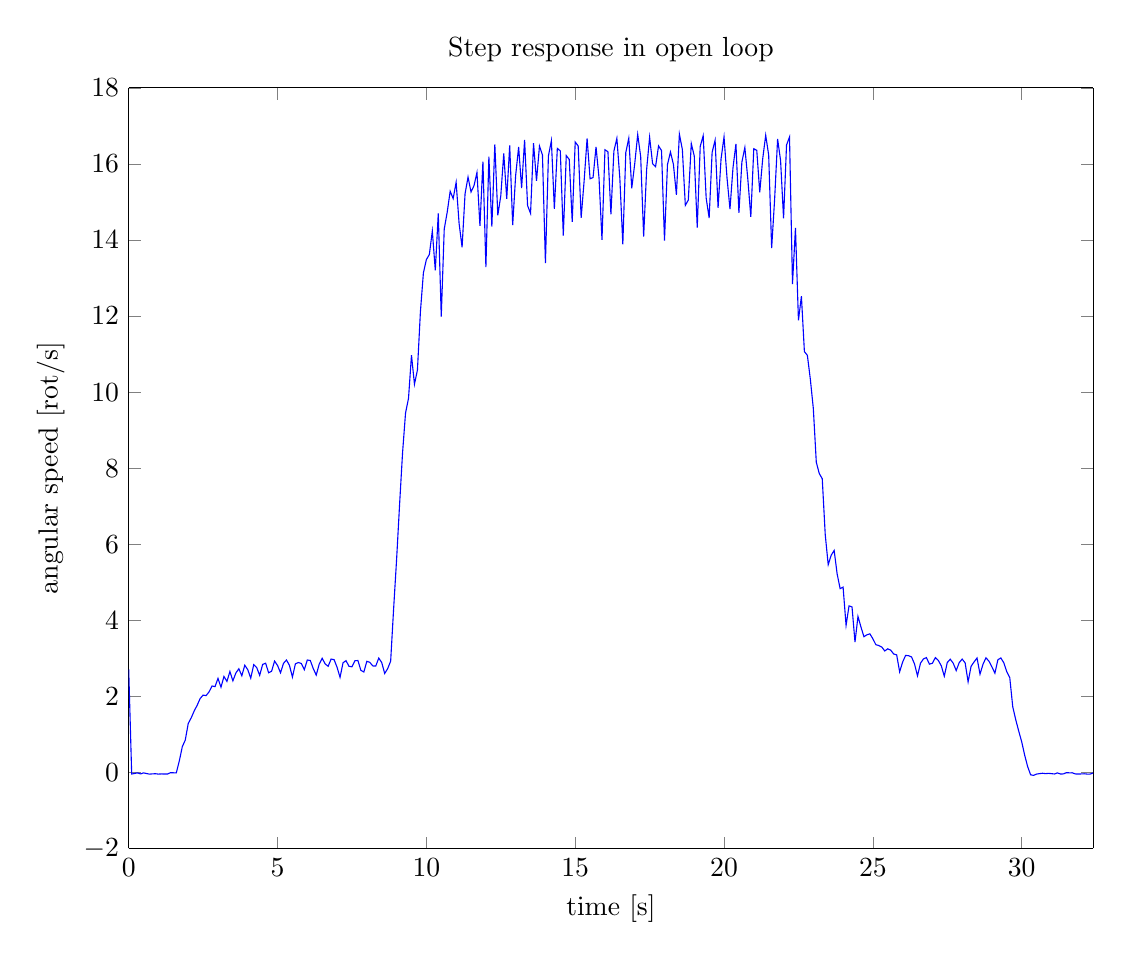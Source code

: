 % This file was created by matlab2tikz.
%
%The latest updates can be retrieved from
%  http://www.mathworks.com/matlabcentral/fileexchange/22022-matlab2tikz-matlab2tikz
%where you can also make suggestions and rate matlab2tikz.
%
\begin{tikzpicture}

\begin{axis}[%
width=4.822in,
height=3.803in,
at={(0.809in,0.513in)},
scale only axis,
separate axis lines,
every outer x axis line/.append style={black},
every x tick label/.append style={font=\color{black}},
xmin=0,
xmax=32.4,
xlabel={time [s]},
every outer y axis line/.append style={black},
every y tick label/.append style={font=\color{black}},
ymin=-2,
ymax=18,
ylabel={angular speed [rot/s]},
axis background/.style={fill=white},
title={Step response in open loop}
]
\addplot [color=blue,solid,forget plot]
  table[row sep=crcr]{%
0	2.706\\
0.1	-0.043\\
0.2	-0.026\\
0.3	-0.013\\
0.4	-0.039\\
0.5	-0.012\\
0.6	-0.03\\
0.7	-0.045\\
0.8	-0.038\\
0.9	-0.035\\
1	-0.044\\
1.1	-0.04\\
1.2	-0.041\\
1.3	-0.043\\
1.4	-0.008\\
1.5	-0.01\\
1.6	-0.012\\
1.7	0.302\\
1.8	0.675\\
1.9	0.85\\
2	1.287\\
2.1	1.435\\
2.2	1.616\\
2.3	1.766\\
2.4	1.943\\
2.5	2.033\\
2.6	2.019\\
2.7	2.119\\
2.8	2.273\\
2.9	2.256\\
3	2.473\\
3.1	2.241\\
3.2	2.522\\
3.3	2.394\\
3.4	2.653\\
3.5	2.408\\
3.6	2.614\\
3.7	2.726\\
3.8	2.541\\
3.9	2.819\\
4	2.701\\
4.1	2.478\\
4.2	2.834\\
4.3	2.757\\
4.4	2.552\\
4.5	2.84\\
4.6	2.871\\
4.7	2.621\\
4.8	2.659\\
4.9	2.927\\
5	2.813\\
5.1	2.619\\
5.2	2.868\\
5.3	2.956\\
5.4	2.816\\
5.5	2.506\\
5.6	2.856\\
5.7	2.889\\
5.8	2.865\\
5.9	2.701\\
6	2.956\\
6.1	2.943\\
6.2	2.731\\
6.3	2.559\\
6.4	2.849\\
6.5	3.0\\
6.6	2.853\\
6.7	2.791\\
6.8	2.981\\
6.9	2.965\\
7	2.764\\
7.1	2.5\\
7.2	2.882\\
7.3	2.939\\
7.4	2.791\\
7.5	2.778\\
7.6	2.939\\
7.7	2.942\\
7.8	2.683\\
7.9	2.641\\
8	2.922\\
8.1	2.894\\
8.2	2.8\\
8.3	2.797\\
8.4	3.006\\
8.5	2.889\\
8.6	2.602\\
8.7	2.728\\
8.8	2.924\\
8.9	4.305\\
9	5.601\\
9.1	7.043\\
9.2	8.404\\
9.3	9.448\\
9.4	9.837\\
9.5	10.971\\
9.6	10.208\\
9.7	10.582\\
9.8	12.113\\
9.9	13.134\\
10	13.485\\
10.1	13.617\\
10.2	14.236\\
10.3	13.199\\
10.4	14.698\\
10.5	11.984\\
10.6	14.286\\
10.7	14.731\\
10.8	15.282\\
10.9	15.089\\
11	15.516\\
11.1	14.43\\
11.2	13.809\\
11.3	15.217\\
11.4	15.654\\
11.5	15.262\\
11.6	15.428\\
11.7	15.774\\
11.8	14.369\\
11.9	16.057\\
12	13.288\\
12.1	16.189\\
12.2	14.351\\
12.3	16.516\\
12.4	14.648\\
12.5	15.162\\
12.6	16.275\\
12.7	15.082\\
12.8	16.488\\
12.9	14.392\\
13	15.702\\
13.1	16.445\\
13.2	15.365\\
13.3	16.631\\
13.4	14.906\\
13.5	14.7\\
13.6	16.545\\
13.7	15.557\\
13.8	16.469\\
13.9	16.235\\
14	13.392\\
14.1	16.209\\
14.2	16.611\\
14.3	14.817\\
14.4	16.408\\
14.5	16.342\\
14.6	14.117\\
14.7	16.219\\
14.8	16.118\\
14.9	14.475\\
15	16.576\\
15.1	16.472\\
15.2	14.582\\
15.3	15.555\\
15.4	16.671\\
15.5	15.609\\
15.6	15.642\\
15.7	16.45\\
15.8	15.635\\
15.9	14.006\\
16	16.372\\
16.1	16.319\\
16.2	14.674\\
16.3	16.338\\
16.4	16.673\\
16.5	15.622\\
16.6	13.885\\
16.7	16.299\\
16.8	16.676\\
16.9	15.36\\
17	16.005\\
17.1	16.774\\
17.2	16.192\\
17.3	14.091\\
17.4	15.854\\
17.5	16.703\\
17.6	16.007\\
17.7	15.929\\
17.8	16.474\\
17.9	16.352\\
18	13.987\\
18.1	15.981\\
18.2	16.314\\
18.3	15.988\\
18.4	15.189\\
18.5	16.785\\
18.6	16.379\\
18.7	14.91\\
18.8	15.051\\
18.9	16.535\\
19	16.209\\
19.1	14.324\\
19.2	16.46\\
19.3	16.742\\
19.4	15.103\\
19.5	14.579\\
19.6	16.305\\
19.7	16.623\\
19.8	14.848\\
19.9	16.129\\
20	16.711\\
20.1	15.637\\
20.2	14.812\\
20.3	15.889\\
20.4	16.527\\
20.5	14.716\\
20.6	16.049\\
20.7	16.432\\
20.8	15.597\\
20.9	14.606\\
21	16.4\\
21.1	16.358\\
21.2	15.253\\
21.3	16.138\\
21.4	16.754\\
21.5	16.234\\
21.6	13.788\\
21.7	15.072\\
21.8	16.655\\
21.9	16.09\\
22	14.572\\
22.1	16.497\\
22.2	16.708\\
22.3	12.842\\
22.4	14.319\\
22.5	11.889\\
22.6	12.52\\
22.7	11.066\\
22.8	10.967\\
22.9	10.336\\
23	9.57\\
23.1	8.155\\
23.2	7.859\\
23.3	7.722\\
23.4	6.254\\
23.5	5.461\\
23.6	5.712\\
23.7	5.836\\
23.8	5.22\\
23.9	4.834\\
24	4.873\\
24.1	3.867\\
24.2	4.379\\
24.3	4.351\\
24.4	3.425\\
24.5	4.101\\
24.6	3.824\\
24.7	3.568\\
24.8	3.619\\
24.9	3.644\\
25	3.515\\
25.1	3.359\\
25.2	3.336\\
25.3	3.297\\
25.4	3.193\\
25.5	3.25\\
25.6	3.214\\
25.7	3.114\\
25.8	3.091\\
25.9	2.645\\
26	2.901\\
26.1	3.077\\
26.2	3.069\\
26.3	3.036\\
26.4	2.852\\
26.5	2.54\\
26.6	2.871\\
26.7	2.985\\
26.8	3.019\\
26.9	2.847\\
27	2.871\\
27.1	3.018\\
27.2	2.943\\
27.3	2.802\\
27.4	2.531\\
27.5	2.889\\
27.6	2.976\\
27.7	2.872\\
27.8	2.677\\
27.9	2.885\\
28	2.98\\
28.1	2.881\\
28.2	2.382\\
28.3	2.791\\
28.4	2.905\\
28.5	3.008\\
28.6	2.584\\
28.7	2.843\\
28.8	3.014\\
28.9	2.925\\
29	2.776\\
29.1	2.609\\
29.2	2.962\\
29.3	3.01\\
29.4	2.881\\
29.5	2.648\\
29.6	2.489\\
29.7	1.725\\
29.8	1.387\\
29.9	1.088\\
30	0.806\\
30.1	0.454\\
30.2	0.155\\
30.3	-0.063\\
30.4	-0.078\\
30.5	-0.043\\
30.6	-0.032\\
30.7	-0.022\\
30.8	-0.032\\
30.9	-0.025\\
31	-0.032\\
31.1	-0.041\\
31.2	-0.013\\
31.3	-0.041\\
31.4	-0.04\\
31.5	-0.007\\
31.6	-0.011\\
31.7	-0.01\\
31.8	-0.04\\
31.9	-0.043\\
32	-0.04\\
32.1	-0.036\\
32.2	-0.044\\
32.3	-0.043\\
32.4	-0.016\\
};
\end{axis}
\end{tikzpicture}%